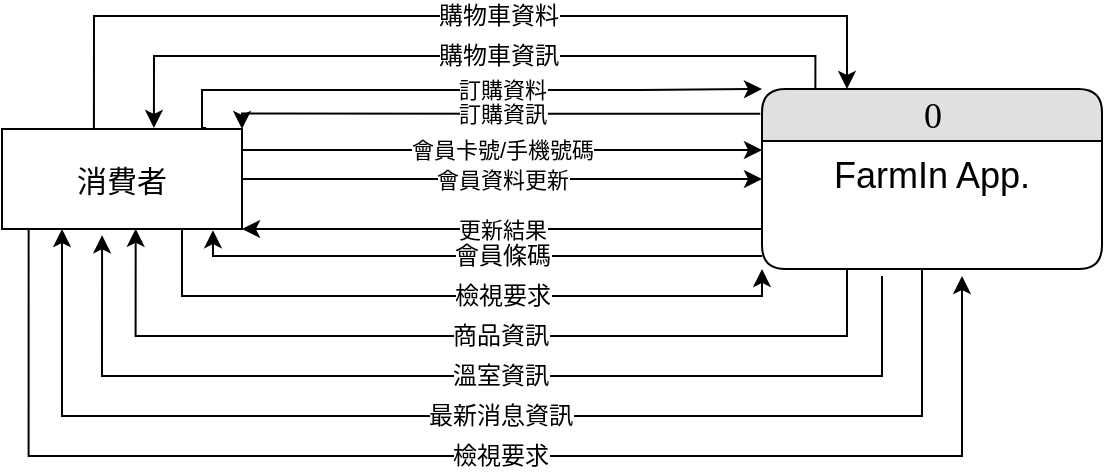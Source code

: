 <mxfile version="12.9.13" type="device"><diagram id="ckXsVFUFSrxOpBvFT81s" name="第1頁"><mxGraphModel dx="1086" dy="806" grid="1" gridSize="10" guides="1" tooltips="1" connect="1" arrows="1" fold="1" page="1" pageScale="1" pageWidth="827" pageHeight="1169" math="0" shadow="0"><root><mxCell id="0"/><mxCell id="1" parent="0"/><mxCell id="6cz1aNNXnhruEDxT5ZGT-1" value="會員資料更新" style="edgeStyle=orthogonalEdgeStyle;rounded=0;orthogonalLoop=1;jettySize=auto;html=1;entryX=0;entryY=0.5;entryDx=0;entryDy=0;exitX=1;exitY=0.5;exitDx=0;exitDy=0;" parent="1" source="6cz1aNNXnhruEDxT5ZGT-8" target="6cz1aNNXnhruEDxT5ZGT-20" edge="1"><mxGeometry relative="1" as="geometry"><Array as="points"/><mxPoint as="offset"/><mxPoint x="300" y="161.5" as="targetPoint"/></mxGeometry></mxCell><mxCell id="6cz1aNNXnhruEDxT5ZGT-2" value="訂購資料" style="edgeStyle=orthogonalEdgeStyle;rounded=0;orthogonalLoop=1;jettySize=auto;html=1;entryX=0;entryY=0;entryDx=0;entryDy=0;exitX=0.85;exitY=-0.01;exitDx=0;exitDy=0;exitPerimeter=0;" parent="1" source="6cz1aNNXnhruEDxT5ZGT-8" target="6cz1aNNXnhruEDxT5ZGT-20" edge="1"><mxGeometry x="0.136" y="1" relative="1" as="geometry"><Array as="points"><mxPoint x="120" y="136"/><mxPoint x="120" y="117"/><mxPoint x="340" y="117"/></Array><mxPoint y="1" as="offset"/><mxPoint x="200" y="32.5" as="targetPoint"/></mxGeometry></mxCell><mxCell id="6cz1aNNXnhruEDxT5ZGT-3" value="購物車資料" style="edgeStyle=orthogonalEdgeStyle;rounded=0;orthogonalLoop=1;jettySize=auto;html=1;labelBackgroundColor=#FFFFFF;entryX=0.25;entryY=0;entryDx=0;entryDy=0;exitX=0.383;exitY=-0.01;exitDx=0;exitDy=0;horizontal=1;fontSize=12;exitPerimeter=0;" parent="1" source="6cz1aNNXnhruEDxT5ZGT-8" target="6cz1aNNXnhruEDxT5ZGT-20" edge="1"><mxGeometry x="0.1" relative="1" as="geometry"><mxPoint x="66.06" y="10" as="targetPoint"/><Array as="points"><mxPoint x="66" y="80"/><mxPoint x="443" y="80"/></Array><mxPoint as="offset"/></mxGeometry></mxCell><mxCell id="6cz1aNNXnhruEDxT5ZGT-5" value="檢視要求" style="edgeStyle=orthogonalEdgeStyle;rounded=0;orthogonalLoop=1;jettySize=auto;html=1;labelBackgroundColor=#FFFFFF;fontSize=12;exitX=0.111;exitY=0.997;exitDx=0;exitDy=0;exitPerimeter=0;" parent="1" source="6cz1aNNXnhruEDxT5ZGT-8" edge="1"><mxGeometry x="0.043" relative="1" as="geometry"><mxPoint x="500" y="210" as="targetPoint"/><Array as="points"><mxPoint x="33" y="300"/><mxPoint x="500" y="300"/></Array><mxPoint as="offset"/></mxGeometry></mxCell><mxCell id="6cz1aNNXnhruEDxT5ZGT-7" value="檢視要求" style="edgeStyle=orthogonalEdgeStyle;rounded=0;orthogonalLoop=1;jettySize=auto;html=1;entryX=0;entryY=1;entryDx=0;entryDy=0;labelBackgroundColor=#FFFFFF;fontSize=12;exitX=0.75;exitY=1;exitDx=0;exitDy=0;" parent="1" source="6cz1aNNXnhruEDxT5ZGT-8" target="6cz1aNNXnhruEDxT5ZGT-20" edge="1"><mxGeometry x="0.148" relative="1" as="geometry"><mxPoint x="142.5" y="260" as="targetPoint"/><Array as="points"><mxPoint x="110" y="220"/><mxPoint x="400" y="220"/></Array><mxPoint as="offset"/></mxGeometry></mxCell><mxCell id="6cz1aNNXnhruEDxT5ZGT-8" value="&lt;font style=&quot;font-size: 15px&quot;&gt;消費者&lt;/font&gt;" style="whiteSpace=wrap;html=1;rounded=0;shadow=0;comic=0;labelBackgroundColor=none;strokeWidth=1;fontFamily=Verdana;fontSize=18;align=center;" parent="1" vertex="1"><mxGeometry x="20" y="136.5" width="120" height="50" as="geometry"/></mxCell><mxCell id="6cz1aNNXnhruEDxT5ZGT-9" value="訂購資訊" style="edgeStyle=orthogonalEdgeStyle;rounded=0;orthogonalLoop=1;jettySize=auto;html=1;entryX=1;entryY=0;entryDx=0;entryDy=0;labelBackgroundColor=#FFFFFF;exitX=-0.005;exitY=0.137;exitDx=0;exitDy=0;exitPerimeter=0;" parent="1" source="6cz1aNNXnhruEDxT5ZGT-20" target="6cz1aNNXnhruEDxT5ZGT-8" edge="1"><mxGeometry x="-0.03" relative="1" as="geometry"><mxPoint as="offset"/><mxPoint x="200" y="55" as="sourcePoint"/><Array as="points"><mxPoint x="140" y="129"/></Array></mxGeometry></mxCell><mxCell id="6cz1aNNXnhruEDxT5ZGT-10" value="更新結果" style="edgeStyle=orthogonalEdgeStyle;rounded=0;orthogonalLoop=1;jettySize=auto;html=1;entryX=1;entryY=1;entryDx=0;entryDy=0;exitX=0;exitY=0.75;exitDx=0;exitDy=0;" parent="1" source="6cz1aNNXnhruEDxT5ZGT-20" target="6cz1aNNXnhruEDxT5ZGT-8" edge="1"><mxGeometry x="0.009" relative="1" as="geometry"><Array as="points"><mxPoint x="400" y="186"/></Array><mxPoint x="300.85" y="186.5" as="sourcePoint"/><mxPoint as="offset"/></mxGeometry></mxCell><mxCell id="6cz1aNNXnhruEDxT5ZGT-12" value="會員卡號/手機號碼" style="edgeStyle=orthogonalEdgeStyle;rounded=0;orthogonalLoop=1;jettySize=auto;html=1;exitX=1;exitY=0;exitDx=0;exitDy=0;" parent="1" edge="1"><mxGeometry x="0.009" relative="1" as="geometry"><mxPoint x="140" y="144.5" as="sourcePoint"/><mxPoint x="400" y="147" as="targetPoint"/><Array as="points"><mxPoint x="140" y="147"/></Array><mxPoint as="offset"/></mxGeometry></mxCell><mxCell id="6cz1aNNXnhruEDxT5ZGT-13" value="購物車資訊" style="edgeStyle=orthogonalEdgeStyle;rounded=0;orthogonalLoop=1;jettySize=auto;html=1;entryX=0.633;entryY=-0.01;entryDx=0;entryDy=0;labelBackgroundColor=#FFFFFF;horizontal=1;fontSize=12;entryPerimeter=0;exitX=0.157;exitY=-0.002;exitDx=0;exitDy=0;exitPerimeter=0;" parent="1" source="6cz1aNNXnhruEDxT5ZGT-20" target="6cz1aNNXnhruEDxT5ZGT-8" edge="1"><mxGeometry x="-0.087" relative="1" as="geometry"><Array as="points"><mxPoint x="427" y="100"/><mxPoint x="96" y="100"/></Array><mxPoint x="96" y="10" as="sourcePoint"/><mxPoint as="offset"/></mxGeometry></mxCell><mxCell id="6cz1aNNXnhruEDxT5ZGT-16" value="最新消息資訊" style="edgeStyle=orthogonalEdgeStyle;rounded=0;orthogonalLoop=1;jettySize=auto;html=1;labelBackgroundColor=#FFFFFF;fontSize=12;entryX=0.25;entryY=1;entryDx=0;entryDy=0;" parent="1" target="6cz1aNNXnhruEDxT5ZGT-8" edge="1"><mxGeometry x="-0.036" relative="1" as="geometry"><Array as="points"><mxPoint x="480" y="280"/><mxPoint x="50" y="280"/></Array><mxPoint x="480" y="200" as="sourcePoint"/><mxPoint x="50" y="224.5" as="targetPoint"/><mxPoint as="offset"/></mxGeometry></mxCell><mxCell id="6cz1aNNXnhruEDxT5ZGT-17" value="溫室資訊" style="edgeStyle=orthogonalEdgeStyle;rounded=0;orthogonalLoop=1;jettySize=auto;html=1;entryX=0.417;entryY=1.063;entryDx=0;entryDy=0;labelBackgroundColor=#FFFFFF;fontSize=12;entryPerimeter=0;" parent="1" target="6cz1aNNXnhruEDxT5ZGT-8" edge="1"><mxGeometry x="-0.055" relative="1" as="geometry"><Array as="points"><mxPoint x="460" y="260"/><mxPoint x="70" y="260"/></Array><mxPoint x="460" y="210" as="sourcePoint"/><mxPoint as="offset"/></mxGeometry></mxCell><mxCell id="6cz1aNNXnhruEDxT5ZGT-18" value="商品資訊" style="edgeStyle=orthogonalEdgeStyle;rounded=0;orthogonalLoop=1;jettySize=auto;html=1;entryX=0.557;entryY=0.998;entryDx=0;entryDy=0;labelBackgroundColor=#FFFFFF;fontSize=12;exitX=0.25;exitY=1;exitDx=0;exitDy=0;entryPerimeter=0;" parent="1" source="6cz1aNNXnhruEDxT5ZGT-20" target="6cz1aNNXnhruEDxT5ZGT-8" edge="1"><mxGeometry x="-0.064" relative="1" as="geometry"><Array as="points"><mxPoint x="443" y="240"/><mxPoint x="87" y="240"/></Array><mxPoint x="-67.5" y="260" as="sourcePoint"/><mxPoint as="offset"/></mxGeometry></mxCell><mxCell id="6cz1aNNXnhruEDxT5ZGT-19" value="會員條碼" style="edgeStyle=orthogonalEdgeStyle;rounded=0;orthogonalLoop=1;jettySize=auto;html=1;entryX=0.879;entryY=1.012;entryDx=0;entryDy=0;entryPerimeter=0;labelBackgroundColor=#FFFFFF;fontSize=12;" parent="1" target="6cz1aNNXnhruEDxT5ZGT-8" edge="1"><mxGeometry x="-0.095" relative="1" as="geometry"><Array as="points"><mxPoint x="125" y="200"/></Array><mxPoint x="400" y="200" as="sourcePoint"/><mxPoint as="offset"/></mxGeometry></mxCell><mxCell id="6cz1aNNXnhruEDxT5ZGT-20" value="0" style="swimlane;html=1;fontStyle=0;childLayout=stackLayout;horizontal=1;startSize=26;fillColor=#e0e0e0;horizontalStack=0;resizeParent=1;resizeLast=0;collapsible=1;marginBottom=0;swimlaneFillColor=#ffffff;align=center;rounded=1;shadow=0;comic=0;labelBackgroundColor=none;strokeWidth=1;fontFamily=Verdana;fontSize=18;" parent="1" vertex="1"><mxGeometry x="400" y="116.5" width="170" height="90" as="geometry"/></mxCell><mxCell id="6cz1aNNXnhruEDxT5ZGT-21" value="FarmIn App." style="text;html=1;strokeColor=none;fillColor=none;spacingLeft=4;spacingRight=4;whiteSpace=wrap;overflow=hidden;rotatable=0;points=[[0,0.5],[1,0.5]];portConstraint=eastwest;align=center;fontSize=18;" parent="6cz1aNNXnhruEDxT5ZGT-20" vertex="1"><mxGeometry y="26" width="170" height="64" as="geometry"/></mxCell></root></mxGraphModel></diagram></mxfile>